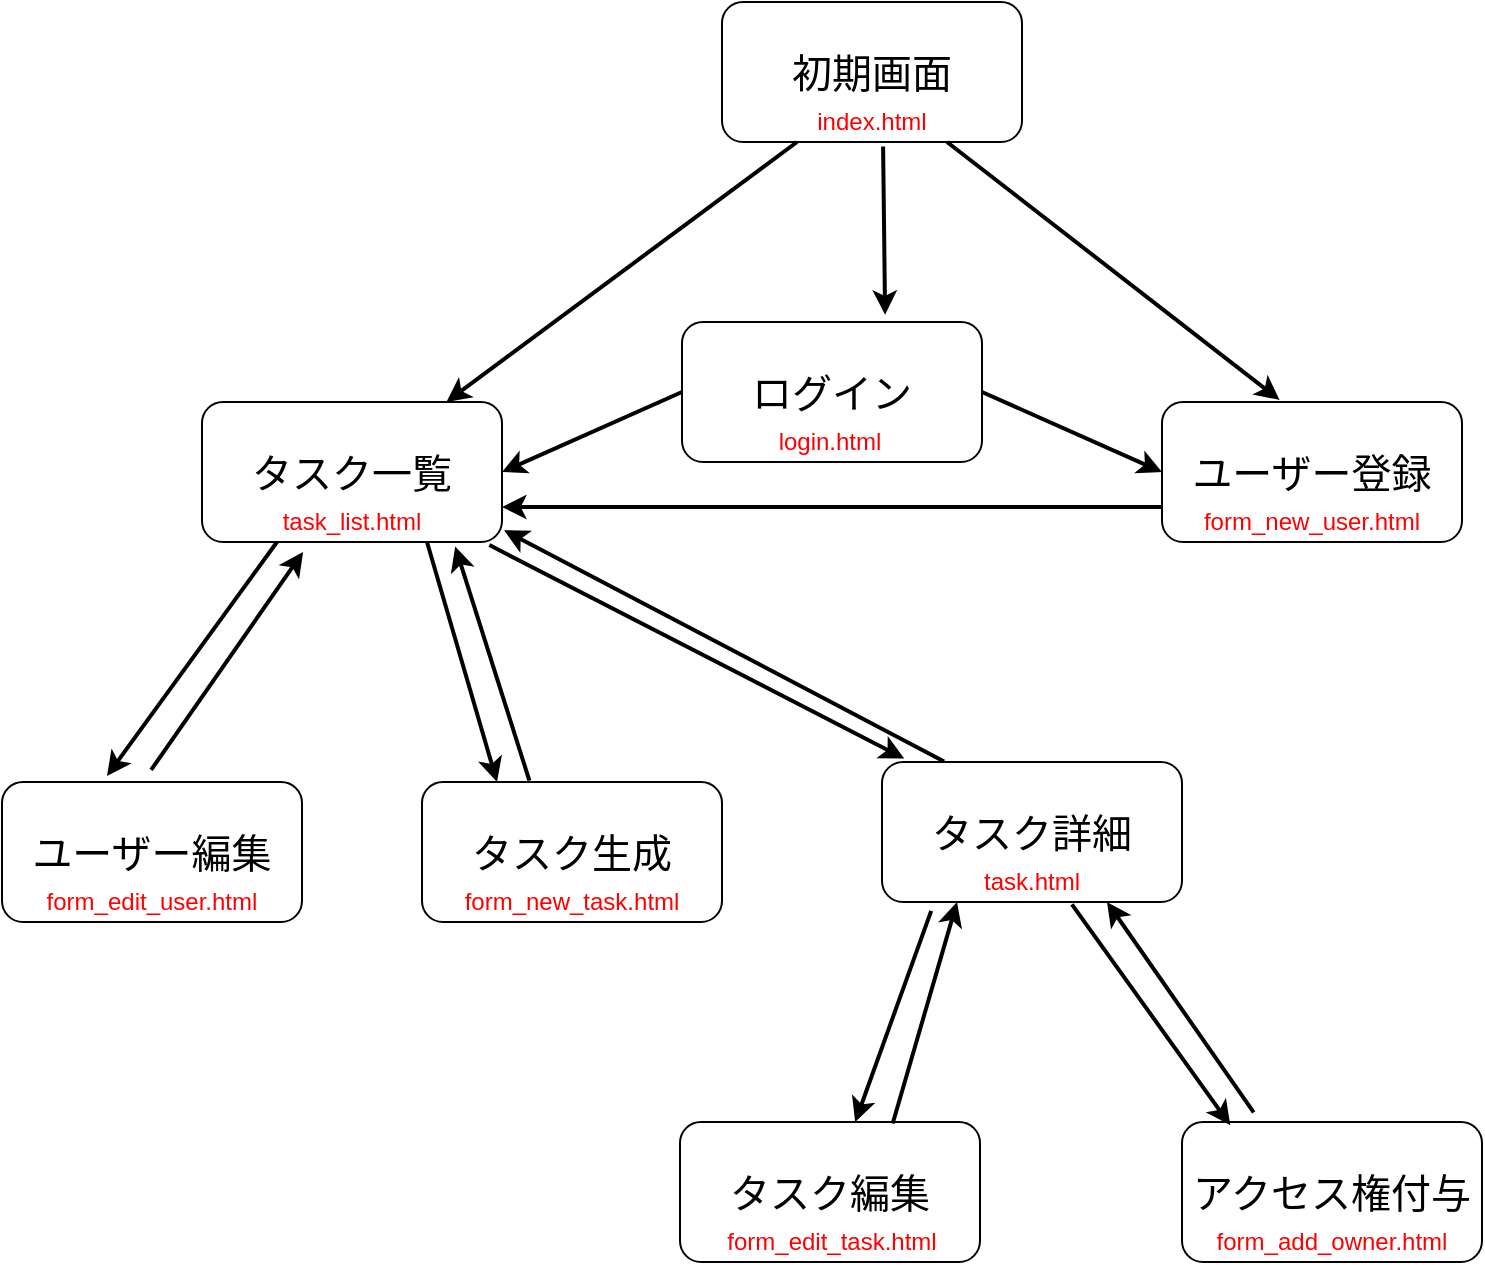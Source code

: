 <mxfile version="21.8.2" type="github">
  <diagram id="C5RBs43oDa-KdzZeNtuy" name="Page-1">
    <mxGraphModel dx="1270" dy="816" grid="1" gridSize="10" guides="1" tooltips="1" connect="1" arrows="1" fold="1" page="1" pageScale="1" pageWidth="827" pageHeight="1169" background="#FFFFFF" math="0" shadow="0">
      <root>
        <mxCell id="WIyWlLk6GJQsqaUBKTNV-0" />
        <mxCell id="WIyWlLk6GJQsqaUBKTNV-1" parent="WIyWlLk6GJQsqaUBKTNV-0" />
        <mxCell id="sXSF4Zg0YILGbZPlJULw-0" value="&lt;font style=&quot;font-size: 20px;&quot;&gt;初期画面&lt;/font&gt;" style="rounded=1;whiteSpace=wrap;html=1;" vertex="1" parent="WIyWlLk6GJQsqaUBKTNV-1">
          <mxGeometry x="360" y="70" width="150" height="70" as="geometry" />
        </mxCell>
        <mxCell id="sXSF4Zg0YILGbZPlJULw-1" value="&lt;font style=&quot;font-size: 20px;&quot;&gt;ログイン&lt;/font&gt;" style="rounded=1;whiteSpace=wrap;html=1;" vertex="1" parent="WIyWlLk6GJQsqaUBKTNV-1">
          <mxGeometry x="340" y="230" width="150" height="70" as="geometry" />
        </mxCell>
        <mxCell id="sXSF4Zg0YILGbZPlJULw-2" value="&lt;font style=&quot;font-size: 20px;&quot;&gt;ユーザー登録&lt;/font&gt;" style="rounded=1;whiteSpace=wrap;html=1;" vertex="1" parent="WIyWlLk6GJQsqaUBKTNV-1">
          <mxGeometry x="580" y="270" width="150" height="70" as="geometry" />
        </mxCell>
        <mxCell id="sXSF4Zg0YILGbZPlJULw-3" value="&lt;font style=&quot;font-size: 20px;&quot;&gt;タスク一覧&lt;/font&gt;" style="rounded=1;whiteSpace=wrap;html=1;" vertex="1" parent="WIyWlLk6GJQsqaUBKTNV-1">
          <mxGeometry x="100" y="270" width="150" height="70" as="geometry" />
        </mxCell>
        <mxCell id="sXSF4Zg0YILGbZPlJULw-4" value="&lt;font style=&quot;font-size: 20px;&quot;&gt;ユーザー編集&lt;br&gt;&lt;/font&gt;" style="rounded=1;whiteSpace=wrap;html=1;" vertex="1" parent="WIyWlLk6GJQsqaUBKTNV-1">
          <mxGeometry y="460" width="150" height="70" as="geometry" />
        </mxCell>
        <mxCell id="sXSF4Zg0YILGbZPlJULw-5" value="&lt;font style=&quot;font-size: 20px;&quot;&gt;タスク生成&lt;/font&gt;" style="rounded=1;whiteSpace=wrap;html=1;" vertex="1" parent="WIyWlLk6GJQsqaUBKTNV-1">
          <mxGeometry x="210" y="460" width="150" height="70" as="geometry" />
        </mxCell>
        <mxCell id="sXSF4Zg0YILGbZPlJULw-6" value="&lt;font style=&quot;font-size: 20px;&quot;&gt;タスク詳細&lt;/font&gt;" style="rounded=1;whiteSpace=wrap;html=1;" vertex="1" parent="WIyWlLk6GJQsqaUBKTNV-1">
          <mxGeometry x="440" y="450" width="150" height="70" as="geometry" />
        </mxCell>
        <mxCell id="sXSF4Zg0YILGbZPlJULw-7" value="&lt;span style=&quot;font-size: 20px;&quot;&gt;タスク編集&lt;br&gt;&lt;/span&gt;" style="rounded=1;whiteSpace=wrap;html=1;" vertex="1" parent="WIyWlLk6GJQsqaUBKTNV-1">
          <mxGeometry x="339" y="630" width="150" height="70" as="geometry" />
        </mxCell>
        <mxCell id="sXSF4Zg0YILGbZPlJULw-8" value="&lt;font style=&quot;font-size: 20px;&quot;&gt;アクセス権付与&lt;/font&gt;" style="rounded=1;whiteSpace=wrap;html=1;" vertex="1" parent="WIyWlLk6GJQsqaUBKTNV-1">
          <mxGeometry x="590" y="630" width="150" height="70" as="geometry" />
        </mxCell>
        <mxCell id="sXSF4Zg0YILGbZPlJULw-9" value="" style="endArrow=classic;html=1;rounded=0;exitX=0.537;exitY=1.032;exitDx=0;exitDy=0;exitPerimeter=0;entryX=0.677;entryY=-0.051;entryDx=0;entryDy=0;entryPerimeter=0;strokeWidth=2;" edge="1" parent="WIyWlLk6GJQsqaUBKTNV-1" source="sXSF4Zg0YILGbZPlJULw-0" target="sXSF4Zg0YILGbZPlJULw-1">
          <mxGeometry width="50" height="50" relative="1" as="geometry">
            <mxPoint x="480" y="370" as="sourcePoint" />
            <mxPoint x="530" y="320" as="targetPoint" />
          </mxGeometry>
        </mxCell>
        <mxCell id="sXSF4Zg0YILGbZPlJULw-10" value="" style="endArrow=classic;html=1;rounded=0;exitX=0.75;exitY=1;exitDx=0;exitDy=0;entryX=0.392;entryY=-0.015;entryDx=0;entryDy=0;entryPerimeter=0;strokeWidth=2;" edge="1" parent="WIyWlLk6GJQsqaUBKTNV-1" source="sXSF4Zg0YILGbZPlJULw-0" target="sXSF4Zg0YILGbZPlJULw-2">
          <mxGeometry width="50" height="50" relative="1" as="geometry">
            <mxPoint x="451" y="152" as="sourcePoint" />
            <mxPoint x="451" y="276" as="targetPoint" />
          </mxGeometry>
        </mxCell>
        <mxCell id="sXSF4Zg0YILGbZPlJULw-11" value="" style="endArrow=classic;html=1;rounded=0;exitX=0.25;exitY=1;exitDx=0;exitDy=0;strokeWidth=2;" edge="1" parent="WIyWlLk6GJQsqaUBKTNV-1" source="sXSF4Zg0YILGbZPlJULw-0" target="sXSF4Zg0YILGbZPlJULw-3">
          <mxGeometry width="50" height="50" relative="1" as="geometry">
            <mxPoint x="461" y="162" as="sourcePoint" />
            <mxPoint x="461" y="286" as="targetPoint" />
          </mxGeometry>
        </mxCell>
        <mxCell id="sXSF4Zg0YILGbZPlJULw-12" value="" style="endArrow=classic;html=1;rounded=0;exitX=1;exitY=0.5;exitDx=0;exitDy=0;strokeWidth=2;entryX=0;entryY=0.5;entryDx=0;entryDy=0;" edge="1" parent="WIyWlLk6GJQsqaUBKTNV-1" source="sXSF4Zg0YILGbZPlJULw-1" target="sXSF4Zg0YILGbZPlJULw-2">
          <mxGeometry width="50" height="50" relative="1" as="geometry">
            <mxPoint x="471" y="172" as="sourcePoint" />
            <mxPoint x="490" y="300" as="targetPoint" />
          </mxGeometry>
        </mxCell>
        <mxCell id="sXSF4Zg0YILGbZPlJULw-13" value="" style="endArrow=classic;html=1;rounded=0;exitX=0;exitY=0.5;exitDx=0;exitDy=0;entryX=1;entryY=0.5;entryDx=0;entryDy=0;strokeWidth=2;" edge="1" parent="WIyWlLk6GJQsqaUBKTNV-1" source="sXSF4Zg0YILGbZPlJULw-1" target="sXSF4Zg0YILGbZPlJULw-3">
          <mxGeometry width="50" height="50" relative="1" as="geometry">
            <mxPoint x="481" y="182" as="sourcePoint" />
            <mxPoint x="481" y="306" as="targetPoint" />
          </mxGeometry>
        </mxCell>
        <mxCell id="sXSF4Zg0YILGbZPlJULw-14" value="" style="endArrow=classic;html=1;rounded=0;exitX=0.25;exitY=1;exitDx=0;exitDy=0;strokeWidth=2;entryX=0.35;entryY=-0.043;entryDx=0;entryDy=0;entryPerimeter=0;" edge="1" parent="WIyWlLk6GJQsqaUBKTNV-1" source="sXSF4Zg0YILGbZPlJULw-3" target="sXSF4Zg0YILGbZPlJULw-4">
          <mxGeometry width="50" height="50" relative="1" as="geometry">
            <mxPoint x="408" y="150" as="sourcePoint" />
            <mxPoint x="232" y="280" as="targetPoint" />
          </mxGeometry>
        </mxCell>
        <mxCell id="sXSF4Zg0YILGbZPlJULw-15" value="" style="endArrow=classic;html=1;rounded=0;strokeWidth=2;entryX=0.337;entryY=1.071;entryDx=0;entryDy=0;entryPerimeter=0;exitX=0.497;exitY=-0.086;exitDx=0;exitDy=0;exitPerimeter=0;" edge="1" parent="WIyWlLk6GJQsqaUBKTNV-1" source="sXSF4Zg0YILGbZPlJULw-4" target="sXSF4Zg0YILGbZPlJULw-3">
          <mxGeometry width="50" height="50" relative="1" as="geometry">
            <mxPoint x="418" y="160" as="sourcePoint" />
            <mxPoint x="242" y="290" as="targetPoint" />
          </mxGeometry>
        </mxCell>
        <mxCell id="sXSF4Zg0YILGbZPlJULw-16" value="" style="endArrow=classic;html=1;rounded=0;exitX=0.75;exitY=1;exitDx=0;exitDy=0;strokeWidth=2;entryX=0.25;entryY=0;entryDx=0;entryDy=0;" edge="1" parent="WIyWlLk6GJQsqaUBKTNV-1" source="sXSF4Zg0YILGbZPlJULw-3" target="sXSF4Zg0YILGbZPlJULw-5">
          <mxGeometry width="50" height="50" relative="1" as="geometry">
            <mxPoint x="148" y="350" as="sourcePoint" />
            <mxPoint x="63" y="467" as="targetPoint" />
          </mxGeometry>
        </mxCell>
        <mxCell id="sXSF4Zg0YILGbZPlJULw-17" value="" style="endArrow=classic;html=1;rounded=0;exitX=0.358;exitY=-0.01;exitDx=0;exitDy=0;strokeWidth=2;entryX=0.844;entryY=1.033;entryDx=0;entryDy=0;exitPerimeter=0;entryPerimeter=0;" edge="1" parent="WIyWlLk6GJQsqaUBKTNV-1" source="sXSF4Zg0YILGbZPlJULw-5" target="sXSF4Zg0YILGbZPlJULw-3">
          <mxGeometry width="50" height="50" relative="1" as="geometry">
            <mxPoint x="223" y="350" as="sourcePoint" />
            <mxPoint x="258" y="470" as="targetPoint" />
          </mxGeometry>
        </mxCell>
        <mxCell id="sXSF4Zg0YILGbZPlJULw-18" value="" style="endArrow=classic;html=1;rounded=0;exitX=0.958;exitY=1.022;exitDx=0;exitDy=0;strokeWidth=2;entryX=0.074;entryY=-0.025;entryDx=0;entryDy=0;exitPerimeter=0;entryPerimeter=0;" edge="1" parent="WIyWlLk6GJQsqaUBKTNV-1" source="sXSF4Zg0YILGbZPlJULw-3" target="sXSF4Zg0YILGbZPlJULw-6">
          <mxGeometry width="50" height="50" relative="1" as="geometry">
            <mxPoint x="223" y="350" as="sourcePoint" />
            <mxPoint x="258" y="470" as="targetPoint" />
          </mxGeometry>
        </mxCell>
        <mxCell id="sXSF4Zg0YILGbZPlJULw-19" value="" style="endArrow=classic;html=1;rounded=0;exitX=0.207;exitY=-0.004;exitDx=0;exitDy=0;strokeWidth=2;entryX=1.007;entryY=0.916;entryDx=0;entryDy=0;exitPerimeter=0;entryPerimeter=0;" edge="1" parent="WIyWlLk6GJQsqaUBKTNV-1" source="sXSF4Zg0YILGbZPlJULw-6" target="sXSF4Zg0YILGbZPlJULw-3">
          <mxGeometry width="50" height="50" relative="1" as="geometry">
            <mxPoint x="254" y="352" as="sourcePoint" />
            <mxPoint x="461" y="458" as="targetPoint" />
          </mxGeometry>
        </mxCell>
        <mxCell id="sXSF4Zg0YILGbZPlJULw-21" value="" style="endArrow=classic;html=1;rounded=0;strokeWidth=2;exitX=0.164;exitY=1.063;exitDx=0;exitDy=0;exitPerimeter=0;" edge="1" parent="WIyWlLk6GJQsqaUBKTNV-1" source="sXSF4Zg0YILGbZPlJULw-6" target="sXSF4Zg0YILGbZPlJULw-7">
          <mxGeometry width="50" height="50" relative="1" as="geometry">
            <mxPoint x="480" y="530" as="sourcePoint" />
            <mxPoint x="461" y="458" as="targetPoint" />
          </mxGeometry>
        </mxCell>
        <mxCell id="sXSF4Zg0YILGbZPlJULw-22" value="" style="endArrow=classic;html=1;rounded=0;strokeWidth=2;entryX=0.25;entryY=1;entryDx=0;entryDy=0;exitX=0.709;exitY=0.011;exitDx=0;exitDy=0;exitPerimeter=0;" edge="1" parent="WIyWlLk6GJQsqaUBKTNV-1" source="sXSF4Zg0YILGbZPlJULw-7" target="sXSF4Zg0YILGbZPlJULw-6">
          <mxGeometry width="50" height="50" relative="1" as="geometry">
            <mxPoint x="440" y="620" as="sourcePoint" />
            <mxPoint x="437" y="640" as="targetPoint" />
          </mxGeometry>
        </mxCell>
        <mxCell id="sXSF4Zg0YILGbZPlJULw-23" value="" style="endArrow=classic;html=1;rounded=0;strokeWidth=2;exitX=0.633;exitY=1.017;exitDx=0;exitDy=0;exitPerimeter=0;entryX=0.161;entryY=0.023;entryDx=0;entryDy=0;entryPerimeter=0;" edge="1" parent="WIyWlLk6GJQsqaUBKTNV-1" source="sXSF4Zg0YILGbZPlJULw-6" target="sXSF4Zg0YILGbZPlJULw-8">
          <mxGeometry width="50" height="50" relative="1" as="geometry">
            <mxPoint x="475" y="534" as="sourcePoint" />
            <mxPoint x="437" y="640" as="targetPoint" />
          </mxGeometry>
        </mxCell>
        <mxCell id="sXSF4Zg0YILGbZPlJULw-24" value="" style="endArrow=classic;html=1;rounded=0;strokeWidth=2;entryX=0.75;entryY=1;entryDx=0;entryDy=0;exitX=0.239;exitY=-0.069;exitDx=0;exitDy=0;exitPerimeter=0;" edge="1" parent="WIyWlLk6GJQsqaUBKTNV-1" source="sXSF4Zg0YILGbZPlJULw-8" target="sXSF4Zg0YILGbZPlJULw-6">
          <mxGeometry width="50" height="50" relative="1" as="geometry">
            <mxPoint x="455" y="641" as="sourcePoint" />
            <mxPoint x="488" y="530" as="targetPoint" />
          </mxGeometry>
        </mxCell>
        <mxCell id="sXSF4Zg0YILGbZPlJULw-25" value="index.html" style="text;html=1;align=center;verticalAlign=middle;whiteSpace=wrap;rounded=0;fontColor=#FF0000;" vertex="1" parent="WIyWlLk6GJQsqaUBKTNV-1">
          <mxGeometry x="370" y="120" width="130" height="20" as="geometry" />
        </mxCell>
        <mxCell id="sXSF4Zg0YILGbZPlJULw-26" value="login.html" style="text;html=1;align=center;verticalAlign=middle;whiteSpace=wrap;rounded=0;fontColor=#FF0000;" vertex="1" parent="WIyWlLk6GJQsqaUBKTNV-1">
          <mxGeometry x="349" y="280" width="130" height="20" as="geometry" />
        </mxCell>
        <mxCell id="sXSF4Zg0YILGbZPlJULw-27" value="form_new_user.html" style="text;html=1;align=center;verticalAlign=middle;whiteSpace=wrap;rounded=0;fontColor=#FF0000;" vertex="1" parent="WIyWlLk6GJQsqaUBKTNV-1">
          <mxGeometry x="590" y="320" width="130" height="20" as="geometry" />
        </mxCell>
        <mxCell id="sXSF4Zg0YILGbZPlJULw-28" value="task_list.html" style="text;html=1;align=center;verticalAlign=middle;whiteSpace=wrap;rounded=0;fontColor=#FF0000;" vertex="1" parent="WIyWlLk6GJQsqaUBKTNV-1">
          <mxGeometry x="110" y="320" width="130" height="20" as="geometry" />
        </mxCell>
        <mxCell id="sXSF4Zg0YILGbZPlJULw-29" value="form_edit_user.html" style="text;html=1;align=center;verticalAlign=middle;whiteSpace=wrap;rounded=0;fontColor=#FF0000;" vertex="1" parent="WIyWlLk6GJQsqaUBKTNV-1">
          <mxGeometry x="10" y="510" width="130" height="20" as="geometry" />
        </mxCell>
        <mxCell id="sXSF4Zg0YILGbZPlJULw-30" value="form_new_task.html" style="text;html=1;align=center;verticalAlign=middle;whiteSpace=wrap;rounded=0;fontColor=#FF0000;" vertex="1" parent="WIyWlLk6GJQsqaUBKTNV-1">
          <mxGeometry x="220" y="510" width="130" height="20" as="geometry" />
        </mxCell>
        <mxCell id="sXSF4Zg0YILGbZPlJULw-31" value="task.html" style="text;html=1;align=center;verticalAlign=middle;whiteSpace=wrap;rounded=0;fontColor=#FF0000;" vertex="1" parent="WIyWlLk6GJQsqaUBKTNV-1">
          <mxGeometry x="450" y="500" width="130" height="20" as="geometry" />
        </mxCell>
        <mxCell id="sXSF4Zg0YILGbZPlJULw-32" value="form_edit_task.html" style="text;html=1;align=center;verticalAlign=middle;whiteSpace=wrap;rounded=0;fontColor=#FF0000;" vertex="1" parent="WIyWlLk6GJQsqaUBKTNV-1">
          <mxGeometry x="350" y="680" width="130" height="20" as="geometry" />
        </mxCell>
        <mxCell id="sXSF4Zg0YILGbZPlJULw-33" value="form_add_owner.html" style="text;html=1;align=center;verticalAlign=middle;whiteSpace=wrap;rounded=0;fontColor=#FF0000;" vertex="1" parent="WIyWlLk6GJQsqaUBKTNV-1">
          <mxGeometry x="600" y="680" width="130" height="20" as="geometry" />
        </mxCell>
        <mxCell id="sXSF4Zg0YILGbZPlJULw-37" value="" style="endArrow=classic;html=1;rounded=0;exitX=0;exitY=0.75;exitDx=0;exitDy=0;strokeWidth=2;entryX=1;entryY=0.75;entryDx=0;entryDy=0;" edge="1" parent="WIyWlLk6GJQsqaUBKTNV-1" source="sXSF4Zg0YILGbZPlJULw-2" target="sXSF4Zg0YILGbZPlJULw-3">
          <mxGeometry width="50" height="50" relative="1" as="geometry">
            <mxPoint x="481" y="460" as="sourcePoint" />
            <mxPoint x="261" y="344" as="targetPoint" />
          </mxGeometry>
        </mxCell>
      </root>
    </mxGraphModel>
  </diagram>
</mxfile>
